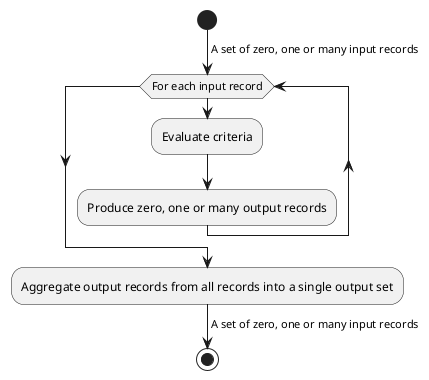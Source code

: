 @startuml
start
-> A set of zero, one or many input records;
while (For each input record)
    :Evaluate criteria;
    :Produce zero, one or many output records;
endwhile
:Aggregate output records from all records into a single output set;
-> A set of zero, one or many input records;
stop
@enduml